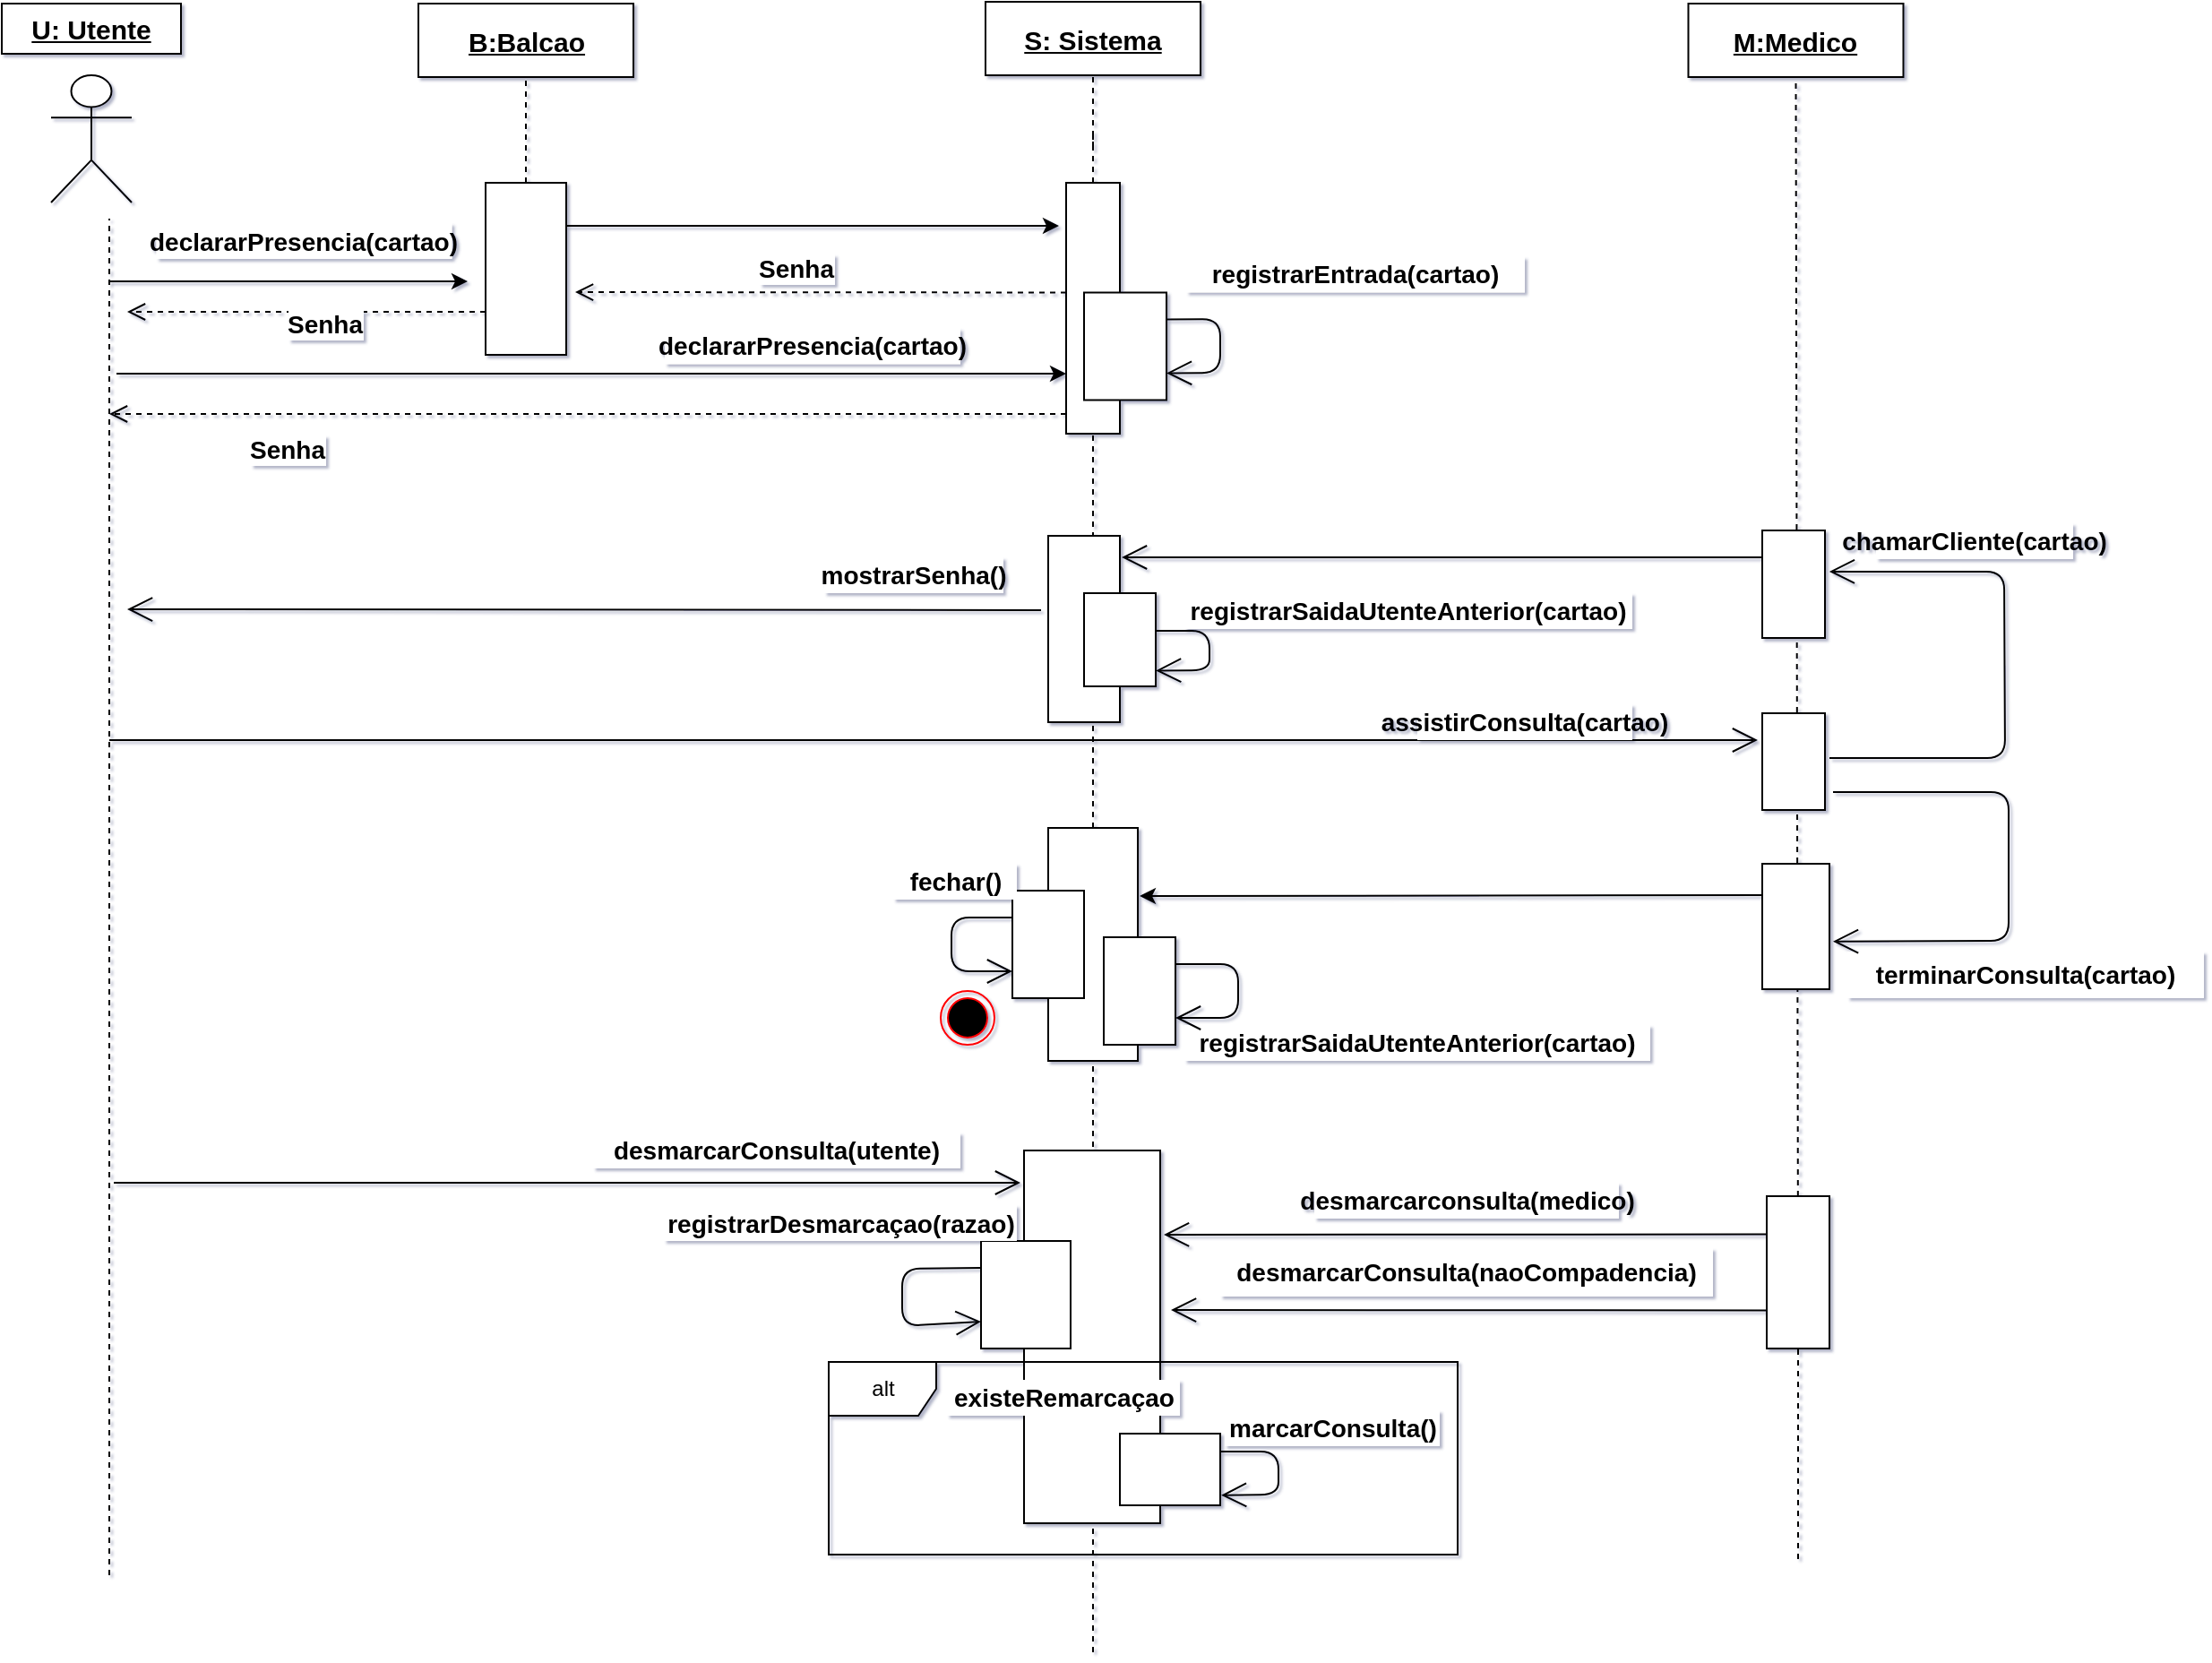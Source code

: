 <mxfile version="14.2.4" type="device"><diagram id="nksBYRpKuUvlGFji--ah" name="Page-1"><mxGraphModel dx="2076" dy="1096" grid="1" gridSize="10" guides="1" tooltips="1" connect="1" arrows="1" fold="1" page="1" pageScale="1" pageWidth="1390" pageHeight="980" math="0" shadow="1"><root><mxCell id="0"/><mxCell id="1" parent="0"/><mxCell id="WD7RwW45TAz70TlwFMTZ-11" value="" style="endArrow=none;dashed=1;html=1;" parent="1" edge="1"><mxGeometry width="50" height="50" relative="1" as="geometry"><mxPoint x="649" y="120" as="sourcePoint"/><mxPoint x="649" y="59" as="targetPoint"/></mxGeometry></mxCell><mxCell id="WD7RwW45TAz70TlwFMTZ-18" value="" style="endArrow=classic;html=1;" parent="1" edge="1"><mxGeometry width="50" height="50" relative="1" as="geometry"><mxPoint x="100" y="195" as="sourcePoint"/><mxPoint x="300" y="195" as="targetPoint"/></mxGeometry></mxCell><mxCell id="WD7RwW45TAz70TlwFMTZ-21" value="declararPresencia(cartao)" style="text;html=1;strokeColor=none;align=center;verticalAlign=middle;whiteSpace=wrap;rounded=0;fontStyle=1;fontSize=14;fillColor=#ffffff;" parent="1" vertex="1"><mxGeometry x="126.25" y="162.5" width="165" height="20" as="geometry"/></mxCell><mxCell id="WD7RwW45TAz70TlwFMTZ-27" value="" style="rounded=0;whiteSpace=wrap;html=1;" parent="1" vertex="1"><mxGeometry x="634" y="140" width="30" height="140" as="geometry"/></mxCell><mxCell id="WD7RwW45TAz70TlwFMTZ-28" value="" style="endArrow=none;dashed=1;html=1;entryX=0.5;entryY=1;entryDx=0;entryDy=0;" parent="1" source="WD7RwW45TAz70TlwFMTZ-50" target="WD7RwW45TAz70TlwFMTZ-27" edge="1"><mxGeometry width="50" height="50" relative="1" as="geometry"><mxPoint x="654" y="837" as="sourcePoint"/><mxPoint x="649" y="-3" as="targetPoint"/></mxGeometry></mxCell><mxCell id="WD7RwW45TAz70TlwFMTZ-30" value="" style="endArrow=open;endFill=1;endSize=12;html=1;" parent="1" edge="1"><mxGeometry width="160" relative="1" as="geometry"><mxPoint x="620" y="378.48" as="sourcePoint"/><mxPoint x="110" y="378" as="targetPoint"/></mxGeometry></mxCell><mxCell id="WD7RwW45TAz70TlwFMTZ-32" value="" style="rounded=0;whiteSpace=wrap;html=1;" parent="1" vertex="1"><mxGeometry x="624" y="337" width="40" height="104" as="geometry"/></mxCell><mxCell id="WD7RwW45TAz70TlwFMTZ-33" value="mostrarSenha()" style="text;html=1;strokeColor=none;align=center;verticalAlign=middle;whiteSpace=wrap;rounded=0;fontStyle=1;fontSize=14;fillColor=#ffffff;" parent="1" vertex="1"><mxGeometry x="499" y="349" width="100" height="20" as="geometry"/></mxCell><mxCell id="WD7RwW45TAz70TlwFMTZ-34" value="" style="endArrow=open;endFill=1;endSize=12;html=1;exitX=0;exitY=0.25;exitDx=0;exitDy=0;" parent="1" source="GIA6n7qFe35cQlI2zI8d-4" edge="1"><mxGeometry width="160" relative="1" as="geometry"><mxPoint x="805" y="348.0" as="sourcePoint"/><mxPoint x="665" y="349" as="targetPoint"/></mxGeometry></mxCell><mxCell id="WD7RwW45TAz70TlwFMTZ-39" value="" style="rounded=0;whiteSpace=wrap;html=1;" parent="1" vertex="1"><mxGeometry x="644" y="369" width="40" height="52" as="geometry"/></mxCell><mxCell id="WD7RwW45TAz70TlwFMTZ-50" value="" style="rounded=0;whiteSpace=wrap;html=1;" parent="1" vertex="1"><mxGeometry x="624" y="500" width="50" height="130" as="geometry"/></mxCell><mxCell id="WD7RwW45TAz70TlwFMTZ-51" value="" style="endArrow=none;dashed=1;html=1;entryX=0.5;entryY=1;entryDx=0;entryDy=0;" parent="1" target="WD7RwW45TAz70TlwFMTZ-50" edge="1"><mxGeometry width="50" height="50" relative="1" as="geometry"><mxPoint x="649" y="960" as="sourcePoint"/><mxPoint x="649" y="170" as="targetPoint"/></mxGeometry></mxCell><mxCell id="WD7RwW45TAz70TlwFMTZ-52" value="" style="rounded=0;whiteSpace=wrap;html=1;" parent="1" vertex="1"><mxGeometry x="604" y="535" width="40" height="60" as="geometry"/></mxCell><mxCell id="WD7RwW45TAz70TlwFMTZ-53" value="" style="rounded=0;whiteSpace=wrap;html=1;" parent="1" vertex="1"><mxGeometry x="655" y="561" width="40" height="60" as="geometry"/></mxCell><mxCell id="WD7RwW45TAz70TlwFMTZ-65" value="fechar()" style="text;html=1;strokeColor=none;align=center;verticalAlign=middle;whiteSpace=wrap;rounded=0;fontStyle=1;fontSize=14;fillColor=#ffffff;" parent="1" vertex="1"><mxGeometry x="537.5" y="520" width="69" height="20" as="geometry"/></mxCell><mxCell id="WD7RwW45TAz70TlwFMTZ-66" value="" style="endArrow=open;endFill=1;endSize=12;html=1;" parent="1" edge="1"><mxGeometry width="160" relative="1" as="geometry"><mxPoint x="100" y="451" as="sourcePoint"/><mxPoint x="1020" y="451" as="targetPoint"/></mxGeometry></mxCell><mxCell id="WD7RwW45TAz70TlwFMTZ-69" value="assistirConsulta(cartao)" style="text;html=1;strokeColor=none;align=center;verticalAlign=middle;whiteSpace=wrap;rounded=0;fontStyle=1;fontSize=14;fillColor=#ffffff;" parent="1" vertex="1"><mxGeometry x="830" y="431" width="120" height="20" as="geometry"/></mxCell><mxCell id="DfYYFf-2BSC2NgVYR4sn-27" value="" style="rounded=0;whiteSpace=wrap;html=1;" parent="1" vertex="1"><mxGeometry x="610.5" y="680" width="76" height="208" as="geometry"/></mxCell><mxCell id="DfYYFf-2BSC2NgVYR4sn-49" value="" style="endArrow=none;dashed=1;html=1;entryX=0.5;entryY=1;entryDx=0;entryDy=0;" parent="1" source="WD7RwW45TAz70TlwFMTZ-27" edge="1"><mxGeometry width="50" height="50" relative="1" as="geometry"><mxPoint x="649" y="156" as="sourcePoint"/><mxPoint x="649" y="110" as="targetPoint"/></mxGeometry></mxCell><mxCell id="DfYYFf-2BSC2NgVYR4sn-78" value="" style="endArrow=open;endFill=1;endSize=12;html=1;exitX=0;exitY=0.25;exitDx=0;exitDy=0;" parent="1" source="GIA6n7qFe35cQlI2zI8d-3" edge="1"><mxGeometry width="160" relative="1" as="geometry"><mxPoint x="878.5" y="763" as="sourcePoint"/><mxPoint x="688.5" y="727" as="targetPoint"/></mxGeometry></mxCell><mxCell id="DfYYFf-2BSC2NgVYR4sn-79" value="" style="endArrow=open;endFill=1;endSize=12;html=1;exitX=0;exitY=0.75;exitDx=0;exitDy=0;" parent="1" source="GIA6n7qFe35cQlI2zI8d-3" edge="1"><mxGeometry width="160" relative="1" as="geometry"><mxPoint x="807.5" y="803" as="sourcePoint"/><mxPoint x="692.5" y="769" as="targetPoint"/></mxGeometry></mxCell><mxCell id="DfYYFf-2BSC2NgVYR4sn-80" value="desmarcarconsulta(medico)" style="text;html=1;strokeColor=none;align=center;verticalAlign=middle;whiteSpace=wrap;rounded=0;fontStyle=1;fontSize=14;fillColor=#ffffff;" parent="1" vertex="1"><mxGeometry x="772.5" y="698" width="170" height="20" as="geometry"/></mxCell><mxCell id="DfYYFf-2BSC2NgVYR4sn-82" value="" style="endArrow=open;endFill=1;endSize=12;html=1;" parent="1" edge="1"><mxGeometry width="160" relative="1" as="geometry"><mxPoint x="102.5" y="698" as="sourcePoint"/><mxPoint x="608.5" y="698" as="targetPoint"/></mxGeometry></mxCell><mxCell id="DfYYFf-2BSC2NgVYR4sn-87" value="desmarcarConsulta(utente)" style="text;html=1;strokeColor=none;align=center;verticalAlign=middle;whiteSpace=wrap;rounded=0;fontStyle=1;fontSize=14;fillColor=#ffffff;" parent="1" vertex="1"><mxGeometry x="370" y="670" width="205" height="20" as="geometry"/></mxCell><mxCell id="DfYYFf-2BSC2NgVYR4sn-88" value="" style="rounded=0;whiteSpace=wrap;html=1;strokeColor=#000000;fillColor=#ffffff;" parent="1" vertex="1"><mxGeometry x="586.5" y="730.5" width="50" height="60" as="geometry"/></mxCell><mxCell id="DfYYFf-2BSC2NgVYR4sn-89" value="registrarSaidaUtenteAnterior(cartao)" style="text;html=1;strokeColor=none;align=center;verticalAlign=middle;whiteSpace=wrap;rounded=0;rotation=0;fontStyle=1;fontSize=14;fillColor=#ffffff;" parent="1" vertex="1"><mxGeometry x="700" y="369" width="250" height="20" as="geometry"/></mxCell><mxCell id="DfYYFf-2BSC2NgVYR4sn-94" value="registrarDesmarcaçao(razao)" style="text;html=1;strokeColor=none;align=center;verticalAlign=middle;whiteSpace=wrap;rounded=0;fontStyle=1;fontSize=14;fillColor=#ffffff;" parent="1" vertex="1"><mxGeometry x="409.5" y="710.5" width="197" height="20" as="geometry"/></mxCell><mxCell id="DfYYFf-2BSC2NgVYR4sn-100" value="" style="endArrow=none;dashed=1;html=1;entryX=0.5;entryY=1;entryDx=0;entryDy=0;" parent="1" source="WD7RwW45TAz70TlwFMTZ-19" target="4-cfbnJq5te2XabxBiRp-6" edge="1"><mxGeometry width="50" height="50" relative="1" as="geometry"><mxPoint x="246" y="489" as="sourcePoint"/><mxPoint x="246" y="60" as="targetPoint"/></mxGeometry></mxCell><mxCell id="4-cfbnJq5te2XabxBiRp-5" value="S: Sistema" style="text;html=1;align=center;verticalAlign=middle;whiteSpace=wrap;rounded=0;fontStyle=5;fillColor=#ffffff;strokeColor=#000000;fontSize=15;" parent="1" vertex="1"><mxGeometry x="589" y="39" width="120" height="41" as="geometry"/></mxCell><mxCell id="4-cfbnJq5te2XabxBiRp-6" value="B:Balcao" style="text;html=1;align=center;verticalAlign=middle;whiteSpace=wrap;rounded=0;fontStyle=5;fillColor=#ffffff;strokeColor=#000000;fontSize=15;" parent="1" vertex="1"><mxGeometry x="272.5" y="40" width="120" height="41" as="geometry"/></mxCell><mxCell id="4-cfbnJq5te2XabxBiRp-7" value="U: Utente" style="text;html=1;align=center;verticalAlign=middle;whiteSpace=wrap;rounded=0;fontStyle=5;fillColor=#ffffff;strokeColor=#000000;fontSize=15;" parent="1" vertex="1"><mxGeometry x="40" y="40" width="100" height="28" as="geometry"/></mxCell><mxCell id="4-cfbnJq5te2XabxBiRp-28" value="&lt;b&gt;Senha&lt;/b&gt;" style="html=1;verticalAlign=bottom;endArrow=open;dashed=1;endSize=8;fontSize=14;exitX=0;exitY=0.75;exitDx=0;exitDy=0;" parent="1" source="WD7RwW45TAz70TlwFMTZ-19" edge="1"><mxGeometry x="-0.1" y="18" relative="1" as="geometry"><mxPoint x="220" y="255" as="sourcePoint"/><mxPoint x="110" y="212" as="targetPoint"/><mxPoint as="offset"/></mxGeometry></mxCell><mxCell id="4-cfbnJq5te2XabxBiRp-65" value="" style="ellipse;html=1;shape=endState;fillColor=#000000;strokeColor=#ff0000;fontSize=14;" parent="1" vertex="1"><mxGeometry x="564" y="591" width="30" height="30" as="geometry"/></mxCell><mxCell id="WD7RwW45TAz70TlwFMTZ-2" value="" style="shape=umlActor;verticalLabelPosition=bottom;verticalAlign=top;html=1;outlineConnect=0;" parent="1" vertex="1"><mxGeometry x="67.5" y="80" width="45" height="71" as="geometry"/></mxCell><mxCell id="4-cfbnJq5te2XabxBiRp-112" value="" style="endArrow=none;dashed=1;html=1;" parent="1" edge="1"><mxGeometry width="50" height="50" relative="1" as="geometry"><mxPoint x="100" y="917" as="sourcePoint"/><mxPoint x="100" y="160" as="targetPoint"/></mxGeometry></mxCell><mxCell id="r6B9vIsK7ALmx9C5HrUD-8" value="" style="endArrow=open;endFill=1;endSize=12;html=1;entryX=1.001;entryY=0.831;entryDx=0;entryDy=0;entryPerimeter=0;" parent="1" target="WD7RwW45TAz70TlwFMTZ-39" edge="1"><mxGeometry width="160" relative="1" as="geometry"><mxPoint x="684" y="390" as="sourcePoint"/><mxPoint x="844" y="390" as="targetPoint"/><Array as="points"><mxPoint x="714" y="390"/><mxPoint x="714" y="412"/></Array></mxGeometry></mxCell><mxCell id="r6B9vIsK7ALmx9C5HrUD-10" value="declararPresencia(cartao)" style="text;html=1;strokeColor=none;align=center;verticalAlign=middle;whiteSpace=wrap;rounded=0;fontStyle=1;fontSize=14;fillColor=#ffffff;" parent="1" vertex="1"><mxGeometry x="410" y="221.25" width="165" height="20" as="geometry"/></mxCell><mxCell id="r6B9vIsK7ALmx9C5HrUD-11" value="&lt;b&gt;Senha&lt;/b&gt;" style="html=1;verticalAlign=bottom;endArrow=open;dashed=1;endSize=8;fontSize=14;exitX=0;exitY=1;exitDx=0;exitDy=0;" parent="1" edge="1"><mxGeometry x="0.625" y="31" relative="1" as="geometry"><mxPoint x="634" y="269" as="sourcePoint"/><mxPoint x="100" y="269" as="targetPoint"/><mxPoint x="-1" as="offset"/></mxGeometry></mxCell><mxCell id="GIA6n7qFe35cQlI2zI8d-1" value="M:Medico" style="text;html=1;align=center;verticalAlign=middle;whiteSpace=wrap;rounded=0;fontStyle=5;fillColor=#ffffff;strokeColor=#000000;fontSize=15;" parent="1" vertex="1"><mxGeometry x="981.25" y="40" width="120" height="41" as="geometry"/></mxCell><mxCell id="DfYYFf-2BSC2NgVYR4sn-81" value="desmarcarConsulta(naoCompadencia)" style="text;html=1;strokeColor=none;align=center;verticalAlign=middle;whiteSpace=wrap;rounded=0;fontStyle=1;fontSize=14;fillColor=#ffffff;" parent="1" vertex="1"><mxGeometry x="720" y="734.5" width="275" height="27" as="geometry"/></mxCell><mxCell id="GIA6n7qFe35cQlI2zI8d-12" value="chamarCliente(cartao)" style="text;html=1;strokeColor=none;align=center;verticalAlign=middle;whiteSpace=wrap;rounded=0;fontStyle=1;fontSize=14;fillColor=#ffffff;" parent="1" vertex="1"><mxGeometry x="1086" y="330" width="110" height="20" as="geometry"/></mxCell><mxCell id="GIA6n7qFe35cQlI2zI8d-15" value="terminarConsulta(cartao)" style="text;html=1;strokeColor=none;align=center;verticalAlign=middle;whiteSpace=wrap;rounded=0;fontStyle=1;fontSize=14;fillColor=#ffffff;" parent="1" vertex="1"><mxGeometry x="1070" y="569" width="199" height="26" as="geometry"/></mxCell><mxCell id="GIA6n7qFe35cQlI2zI8d-24" value="" style="endArrow=open;endFill=1;endSize=12;html=1;entryX=1.053;entryY=0.619;entryDx=0;entryDy=0;entryPerimeter=0;" parent="1" target="BdDBulmb423MtZcPDwMi-29" edge="1"><mxGeometry width="160" relative="1" as="geometry"><mxPoint x="1062" y="480" as="sourcePoint"/><mxPoint x="1057.5" y="573" as="targetPoint"/><Array as="points"><mxPoint x="1160" y="480"/><mxPoint x="1160" y="563"/></Array></mxGeometry></mxCell><mxCell id="GIA6n7qFe35cQlI2zI8d-25" value="" style="endArrow=open;endFill=1;endSize=12;html=1;entryX=1.069;entryY=0.383;entryDx=0;entryDy=0;entryPerimeter=0;" parent="1" target="GIA6n7qFe35cQlI2zI8d-4" edge="1"><mxGeometry width="160" relative="1" as="geometry"><mxPoint x="1060" y="461" as="sourcePoint"/><mxPoint x="1260" y="619" as="targetPoint"/><Array as="points"><mxPoint x="1158" y="461"/><mxPoint x="1157.5" y="357"/></Array></mxGeometry></mxCell><mxCell id="WD7RwW45TAz70TlwFMTZ-19" value="" style="rounded=0;whiteSpace=wrap;html=1;" parent="1" vertex="1"><mxGeometry x="310" y="140" width="45" height="96" as="geometry"/></mxCell><mxCell id="BdDBulmb423MtZcPDwMi-13" value="" style="endArrow=classic;html=1;" parent="1" edge="1"><mxGeometry width="50" height="50" relative="1" as="geometry"><mxPoint x="104" y="246.5" as="sourcePoint"/><mxPoint x="634" y="246.5" as="targetPoint"/></mxGeometry></mxCell><mxCell id="BdDBulmb423MtZcPDwMi-15" value="" style="rounded=0;whiteSpace=wrap;html=1;" parent="1" vertex="1"><mxGeometry x="644" y="201.25" width="46" height="60" as="geometry"/></mxCell><mxCell id="BdDBulmb423MtZcPDwMi-16" value="" style="endArrow=open;endFill=1;endSize=12;html=1;exitX=1;exitY=0.25;exitDx=0;exitDy=0;entryX=1;entryY=0.75;entryDx=0;entryDy=0;" parent="1" source="BdDBulmb423MtZcPDwMi-15" target="BdDBulmb423MtZcPDwMi-15" edge="1"><mxGeometry width="160" relative="1" as="geometry"><mxPoint x="670" y="440" as="sourcePoint"/><mxPoint x="830" y="440" as="targetPoint"/><Array as="points"><mxPoint x="720" y="216"/><mxPoint x="720" y="246"/></Array></mxGeometry></mxCell><mxCell id="BdDBulmb423MtZcPDwMi-17" value="registrarEntrada(cartao)" style="text;html=1;strokeColor=none;align=center;verticalAlign=middle;whiteSpace=wrap;rounded=0;rotation=0;fontStyle=1;fontSize=14;fillColor=#ffffff;" parent="1" vertex="1"><mxGeometry x="701" y="181.25" width="189" height="20" as="geometry"/></mxCell><mxCell id="BdDBulmb423MtZcPDwMi-19" value="registrarSaidaUtenteAnterior(cartao)" style="text;html=1;strokeColor=none;align=center;verticalAlign=middle;whiteSpace=wrap;rounded=0;rotation=0;fontStyle=1;fontSize=14;fillColor=#ffffff;" parent="1" vertex="1"><mxGeometry x="700" y="610" width="260" height="20" as="geometry"/></mxCell><mxCell id="BdDBulmb423MtZcPDwMi-26" value="" style="endArrow=none;dashed=1;html=1;entryX=0.5;entryY=1;entryDx=0;entryDy=0;" parent="1" source="GIA6n7qFe35cQlI2zI8d-3" target="GIA6n7qFe35cQlI2zI8d-1" edge="1"><mxGeometry width="50" height="50" relative="1" as="geometry"><mxPoint x="1040" y="970" as="sourcePoint"/><mxPoint x="930" y="530" as="targetPoint"/></mxGeometry></mxCell><mxCell id="GIA6n7qFe35cQlI2zI8d-7" value="" style="rounded=0;whiteSpace=wrap;html=1;" parent="1" vertex="1"><mxGeometry x="1022.5" y="436" width="35" height="54" as="geometry"/></mxCell><mxCell id="GIA6n7qFe35cQlI2zI8d-4" value="" style="rounded=0;whiteSpace=wrap;html=1;" parent="1" vertex="1"><mxGeometry x="1022.5" y="334" width="35" height="60" as="geometry"/></mxCell><mxCell id="BdDBulmb423MtZcPDwMi-27" value="" style="endArrow=open;endFill=1;endSize=12;html=1;exitX=0;exitY=0.25;exitDx=0;exitDy=0;entryX=0;entryY=0.75;entryDx=0;entryDy=0;" parent="1" source="WD7RwW45TAz70TlwFMTZ-52" target="WD7RwW45TAz70TlwFMTZ-52" edge="1"><mxGeometry width="160" relative="1" as="geometry"><mxPoint x="790" y="561" as="sourcePoint"/><mxPoint x="950" y="561" as="targetPoint"/><Array as="points"><mxPoint x="570" y="550"/><mxPoint x="570" y="580"/></Array></mxGeometry></mxCell><mxCell id="BdDBulmb423MtZcPDwMi-28" value="" style="endArrow=open;endFill=1;endSize=12;html=1;exitX=1;exitY=0.25;exitDx=0;exitDy=0;entryX=1;entryY=0.75;entryDx=0;entryDy=0;" parent="1" source="WD7RwW45TAz70TlwFMTZ-53" target="WD7RwW45TAz70TlwFMTZ-53" edge="1"><mxGeometry width="160" relative="1" as="geometry"><mxPoint x="695" y="561" as="sourcePoint"/><mxPoint x="700" y="601" as="targetPoint"/><Array as="points"><mxPoint x="730" y="576"/><mxPoint x="730" y="606"/></Array></mxGeometry></mxCell><mxCell id="BdDBulmb423MtZcPDwMi-29" value="" style="rounded=0;whiteSpace=wrap;html=1;fillColor=#ffffff;" parent="1" vertex="1"><mxGeometry x="1022.5" y="520" width="37.5" height="70" as="geometry"/></mxCell><mxCell id="BdDBulmb423MtZcPDwMi-30" value="" style="endArrow=classic;html=1;exitX=0;exitY=0.25;exitDx=0;exitDy=0;" parent="1" edge="1" source="BdDBulmb423MtZcPDwMi-29"><mxGeometry width="50" height="50" relative="1" as="geometry"><mxPoint x="1022.5" y="552" as="sourcePoint"/><mxPoint x="675" y="538" as="targetPoint"/></mxGeometry></mxCell><mxCell id="GIA6n7qFe35cQlI2zI8d-3" value="" style="rounded=0;whiteSpace=wrap;html=1;" parent="1" vertex="1"><mxGeometry x="1025" y="705.5" width="35" height="85" as="geometry"/></mxCell><mxCell id="BdDBulmb423MtZcPDwMi-31" value="" style="endArrow=none;dashed=1;html=1;entryX=0.5;entryY=1;entryDx=0;entryDy=0;" parent="1" target="GIA6n7qFe35cQlI2zI8d-3" edge="1"><mxGeometry width="50" height="50" relative="1" as="geometry"><mxPoint x="1042.5" y="908" as="sourcePoint"/><mxPoint x="1042.5" y="271.5" as="targetPoint"/></mxGeometry></mxCell><mxCell id="BdDBulmb423MtZcPDwMi-41" value="" style="endArrow=open;endFill=1;endSize=12;html=1;exitX=0;exitY=0.25;exitDx=0;exitDy=0;entryX=0;entryY=0.75;entryDx=0;entryDy=0;" parent="1" source="DfYYFf-2BSC2NgVYR4sn-88" target="DfYYFf-2BSC2NgVYR4sn-88" edge="1"><mxGeometry width="160" relative="1" as="geometry"><mxPoint x="602.5" y="488" as="sourcePoint"/><mxPoint x="762.5" y="488" as="targetPoint"/><Array as="points"><mxPoint x="542.5" y="746"/><mxPoint x="542.5" y="778"/></Array></mxGeometry></mxCell><mxCell id="BdDBulmb423MtZcPDwMi-43" value="existeRemarcaçao" style="text;html=1;strokeColor=none;align=center;verticalAlign=middle;whiteSpace=wrap;rounded=0;fillColor=#ffffff;fontStyle=1;fontSize=14;" parent="1" vertex="1"><mxGeometry x="567.5" y="808" width="130" height="20" as="geometry"/></mxCell><mxCell id="BdDBulmb423MtZcPDwMi-45" value="" style="rounded=0;whiteSpace=wrap;html=1;fillColor=#ffffff;fontSize=14;" parent="1" vertex="1"><mxGeometry x="664" y="838" width="56" height="40" as="geometry"/></mxCell><mxCell id="BdDBulmb423MtZcPDwMi-46" value="" style="endArrow=open;endFill=1;endSize=12;html=1;fontSize=14;exitX=1;exitY=0.25;exitDx=0;exitDy=0;entryX=1.009;entryY=0.86;entryDx=0;entryDy=0;entryPerimeter=0;" parent="1" source="BdDBulmb423MtZcPDwMi-45" target="BdDBulmb423MtZcPDwMi-45" edge="1"><mxGeometry width="160" relative="1" as="geometry"><mxPoint x="602.5" y="658" as="sourcePoint"/><mxPoint x="862.5" y="852" as="targetPoint"/><Array as="points"><mxPoint x="752.5" y="848"/><mxPoint x="752.5" y="872"/></Array></mxGeometry></mxCell><mxCell id="BdDBulmb423MtZcPDwMi-47" value="marcarConsulta()" style="text;html=1;strokeColor=none;align=center;verticalAlign=middle;whiteSpace=wrap;rounded=0;fontStyle=1;fontSize=14;fillColor=#ffffff;" parent="1" vertex="1"><mxGeometry x="722.5" y="825" width="120" height="20" as="geometry"/></mxCell><mxCell id="BdDBulmb423MtZcPDwMi-42" value="alt" style="shape=umlFrame;whiteSpace=wrap;html=1;fillColor=#ffffff;" parent="1" vertex="1"><mxGeometry x="501.5" y="798" width="351" height="107.5" as="geometry"/></mxCell><mxCell id="YeYn_8Fk3NWZRsoeTgNC-1" value="&lt;b&gt;Senha&lt;/b&gt;" style="html=1;verticalAlign=bottom;endArrow=open;dashed=1;endSize=8;fontSize=14;exitX=0;exitY=1;exitDx=0;exitDy=0;" edge="1" parent="1"><mxGeometry x="0.104" y="-2" relative="1" as="geometry"><mxPoint x="634" y="201.25" as="sourcePoint"/><mxPoint x="360" y="201" as="targetPoint"/><mxPoint as="offset"/></mxGeometry></mxCell><mxCell id="YeYn_8Fk3NWZRsoeTgNC-4" value="" style="endArrow=classic;html=1;exitX=1;exitY=0.25;exitDx=0;exitDy=0;" edge="1" parent="1" source="WD7RwW45TAz70TlwFMTZ-19"><mxGeometry width="50" height="50" relative="1" as="geometry"><mxPoint x="260" y="550" as="sourcePoint"/><mxPoint x="630" y="164" as="targetPoint"/></mxGeometry></mxCell></root></mxGraphModel></diagram></mxfile>